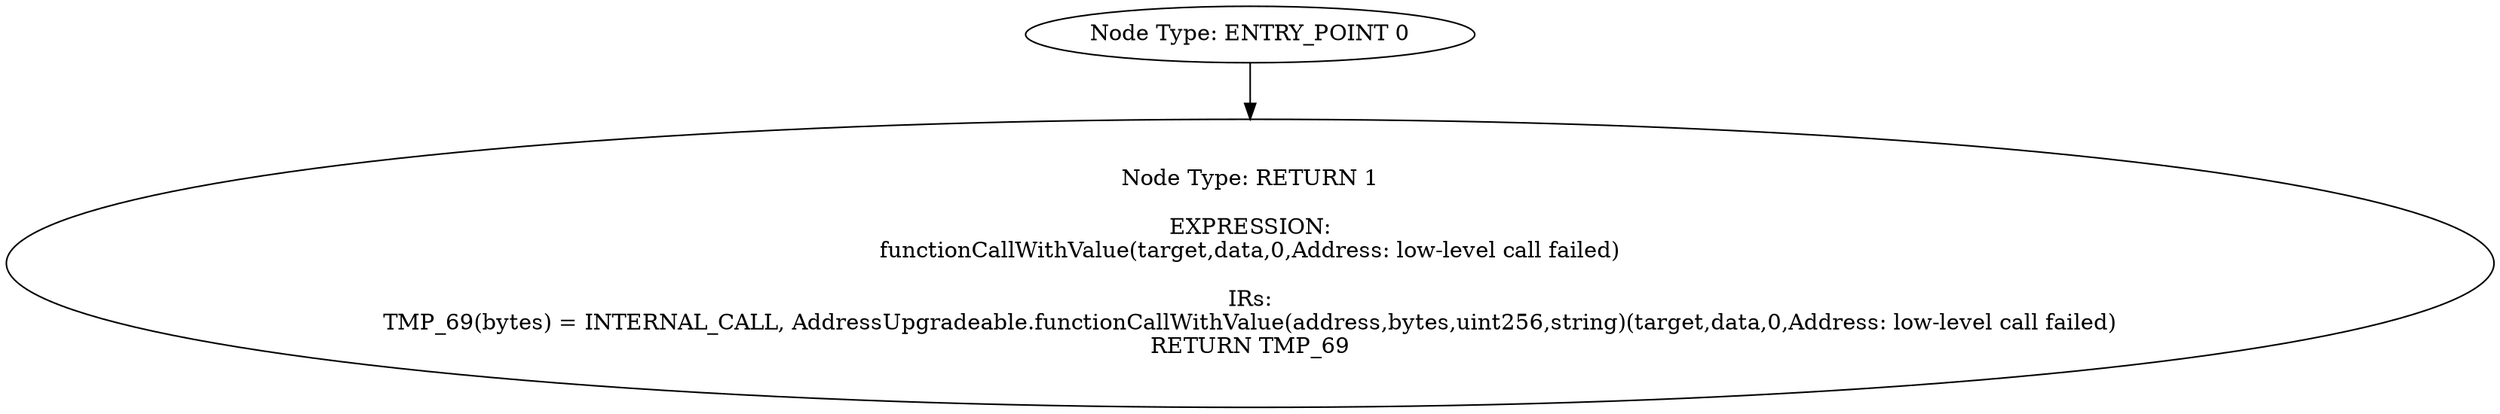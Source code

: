 digraph{
0[label="Node Type: ENTRY_POINT 0
"];
0->1;
1[label="Node Type: RETURN 1

EXPRESSION:
functionCallWithValue(target,data,0,Address: low-level call failed)

IRs:
TMP_69(bytes) = INTERNAL_CALL, AddressUpgradeable.functionCallWithValue(address,bytes,uint256,string)(target,data,0,Address: low-level call failed)
RETURN TMP_69"];
}
